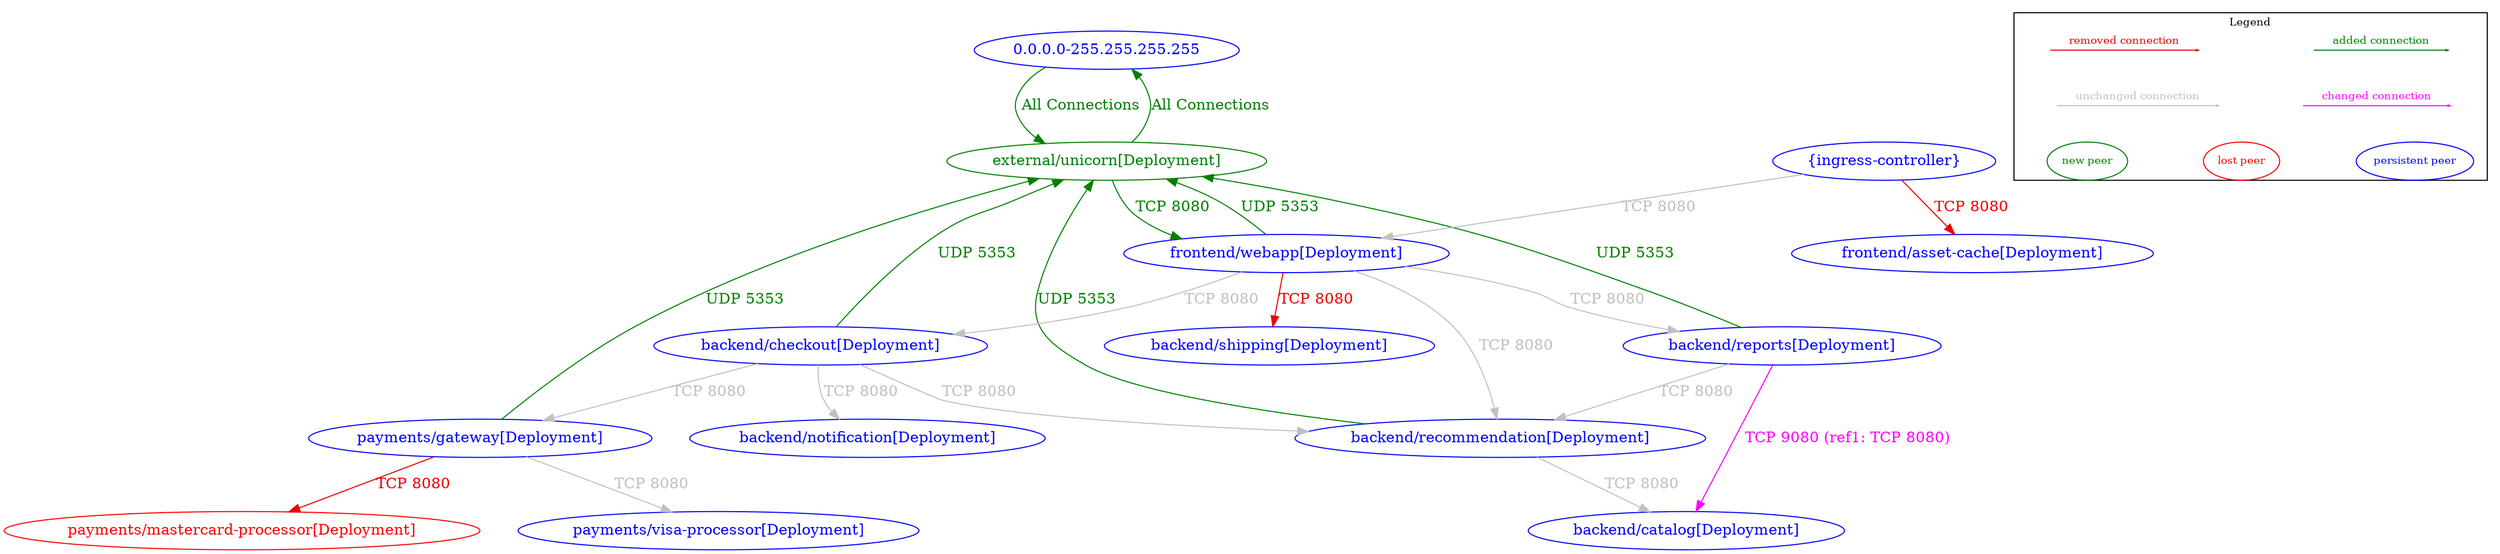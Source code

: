 digraph {
	"0.0.0.0-255.255.255.255" [label="0.0.0.0-255.255.255.255" color="blue" fontcolor="blue"]
	"backend/catalog[Deployment]" [label="backend/catalog[Deployment]" color="blue" fontcolor="blue"]
	"backend/checkout[Deployment]" [label="backend/checkout[Deployment]" color="blue" fontcolor="blue"]
	"backend/notification[Deployment]" [label="backend/notification[Deployment]" color="blue" fontcolor="blue"]
	"backend/recommendation[Deployment]" [label="backend/recommendation[Deployment]" color="blue" fontcolor="blue"]
	"backend/reports[Deployment]" [label="backend/reports[Deployment]" color="blue" fontcolor="blue"]
	"backend/shipping[Deployment]" [label="backend/shipping[Deployment]" color="blue" fontcolor="blue"]
	"external/unicorn[Deployment]" [label="external/unicorn[Deployment]" color="#008000" fontcolor="#008000"]
	"frontend/asset-cache[Deployment]" [label="frontend/asset-cache[Deployment]" color="blue" fontcolor="blue"]
	"frontend/webapp[Deployment]" [label="frontend/webapp[Deployment]" color="blue" fontcolor="blue"]
	"payments/gateway[Deployment]" [label="payments/gateway[Deployment]" color="blue" fontcolor="blue"]
	"payments/mastercard-processor[Deployment]" [label="payments/mastercard-processor[Deployment]" color="red" fontcolor="red"]
	"payments/visa-processor[Deployment]" [label="payments/visa-processor[Deployment]" color="blue" fontcolor="blue"]
	"{ingress-controller}" [label="{ingress-controller}" color="blue" fontcolor="blue"]
	"0.0.0.0-255.255.255.255" -> "external/unicorn[Deployment]" [label="All Connections" color="#008000" fontcolor="#008000"]
	"backend/checkout[Deployment]" -> "backend/notification[Deployment]" [label="TCP 8080" color="grey" fontcolor="grey"]
	"backend/checkout[Deployment]" -> "backend/recommendation[Deployment]" [label="TCP 8080" color="grey" fontcolor="grey"]
	"backend/checkout[Deployment]" -> "external/unicorn[Deployment]" [label="UDP 5353" color="#008000" fontcolor="#008000"]
	"backend/checkout[Deployment]" -> "payments/gateway[Deployment]" [label="TCP 8080" color="grey" fontcolor="grey"]
	"backend/recommendation[Deployment]" -> "backend/catalog[Deployment]" [label="TCP 8080" color="grey" fontcolor="grey"]
	"backend/recommendation[Deployment]" -> "external/unicorn[Deployment]" [label="UDP 5353" color="#008000" fontcolor="#008000"]
	"backend/reports[Deployment]" -> "backend/catalog[Deployment]" [label="TCP 9080 (ref1: TCP 8080)" color="magenta" fontcolor="magenta"]
	"backend/reports[Deployment]" -> "backend/recommendation[Deployment]" [label="TCP 8080" color="grey" fontcolor="grey"]
	"backend/reports[Deployment]" -> "external/unicorn[Deployment]" [label="UDP 5353" color="#008000" fontcolor="#008000"]
	"external/unicorn[Deployment]" -> "0.0.0.0-255.255.255.255" [label="All Connections" color="#008000" fontcolor="#008000"]
	"external/unicorn[Deployment]" -> "frontend/webapp[Deployment]" [label="TCP 8080" color="#008000" fontcolor="#008000"]
	"frontend/webapp[Deployment]" -> "backend/checkout[Deployment]" [label="TCP 8080" color="grey" fontcolor="grey"]
	"frontend/webapp[Deployment]" -> "backend/recommendation[Deployment]" [label="TCP 8080" color="grey" fontcolor="grey"]
	"frontend/webapp[Deployment]" -> "backend/reports[Deployment]" [label="TCP 8080" color="grey" fontcolor="grey"]
	"frontend/webapp[Deployment]" -> "backend/shipping[Deployment]" [label="TCP 8080" color="red2" fontcolor="red2"]
	"frontend/webapp[Deployment]" -> "external/unicorn[Deployment]" [label="UDP 5353" color="#008000" fontcolor="#008000"]
	"payments/gateway[Deployment]" -> "external/unicorn[Deployment]" [label="UDP 5353" color="#008000" fontcolor="#008000"]
	"payments/gateway[Deployment]" -> "payments/mastercard-processor[Deployment]" [label="TCP 8080" color="red2" fontcolor="red2"]
	"payments/gateway[Deployment]" -> "payments/visa-processor[Deployment]" [label="TCP 8080" color="grey" fontcolor="grey"]
	"{ingress-controller}" -> "frontend/asset-cache[Deployment]" [label="TCP 8080" color="red2" fontcolor="red2"]
	"{ingress-controller}" -> "frontend/webapp[Deployment]" [label="TCP 8080" color="grey" fontcolor="grey"]
	nodesep=0.5
	subgraph cluster_legend {
		label="Legend"
		fontsize = 10
		margin=0
		a [style=invis height=0 width=0]
		b [style=invis height=0 width=0]
		c [style=invis height=0 width=0]
		d [style=invis height=0 width=0]
		e [style=invis height=0 width=0]
		f [style=invis height=0 width=0]
		g [style=invis height=0 width=0]
		h [style=invis height=0 width=0]
		{rank=source a b c d}
		{rank=same e f g h}
		a -> b [label="added connection", color="#008000" fontcolor="#008000" fontsize = 10 arrowsize=0.2]
		c -> d [label="removed connection", color="red2" fontcolor="red2" fontsize = 10 arrowsize=0.2]
		e -> f [label="changed connection", color="magenta" fontcolor="magenta" fontsize = 10 arrowsize=0.2]
		g -> h [label="unchanged connection", color="grey" fontcolor="grey" fontsize = 10 arrowsize=0.2]
		np [label="new peer" color="#008000" fontcolor="#008000" fontsize = 10]
		lp [label="lost peer" color="red" fontcolor="red" fontsize = 10]
		pp [label="persistent peer" color="blue" fontcolor="blue" fontsize = 10]
		{rank=sink np lp pp}
		np->lp [style=invis]
		lp->pp [style=invis]
	}
}